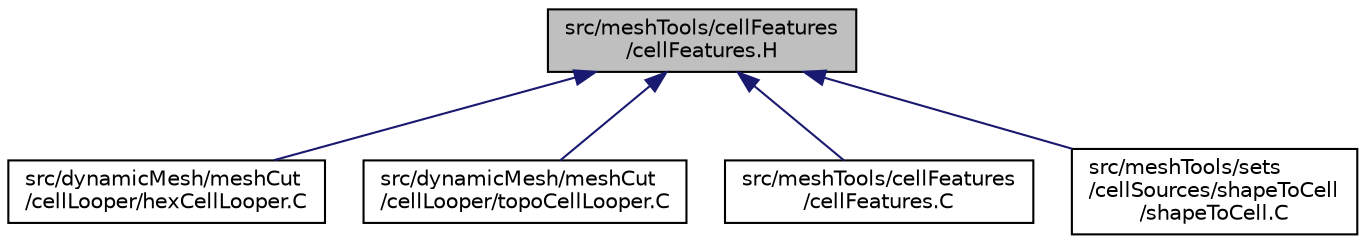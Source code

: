 digraph "src/meshTools/cellFeatures/cellFeatures.H"
{
  bgcolor="transparent";
  edge [fontname="Helvetica",fontsize="10",labelfontname="Helvetica",labelfontsize="10"];
  node [fontname="Helvetica",fontsize="10",shape=record];
  Node163 [label="src/meshTools/cellFeatures\l/cellFeatures.H",height=0.2,width=0.4,color="black", fillcolor="grey75", style="filled", fontcolor="black"];
  Node163 -> Node164 [dir="back",color="midnightblue",fontsize="10",style="solid",fontname="Helvetica"];
  Node164 [label="src/dynamicMesh/meshCut\l/cellLooper/hexCellLooper.C",height=0.2,width=0.4,color="black",URL="$a00476.html"];
  Node163 -> Node165 [dir="back",color="midnightblue",fontsize="10",style="solid",fontname="Helvetica"];
  Node165 [label="src/dynamicMesh/meshCut\l/cellLooper/topoCellLooper.C",height=0.2,width=0.4,color="black",URL="$a00482.html"];
  Node163 -> Node166 [dir="back",color="midnightblue",fontsize="10",style="solid",fontname="Helvetica"];
  Node166 [label="src/meshTools/cellFeatures\l/cellFeatures.C",height=0.2,width=0.4,color="black",URL="$a08153.html"];
  Node163 -> Node167 [dir="back",color="midnightblue",fontsize="10",style="solid",fontname="Helvetica"];
  Node167 [label="src/meshTools/sets\l/cellSources/shapeToCell\l/shapeToCell.C",height=0.2,width=0.4,color="black",URL="$a08627.html"];
}
